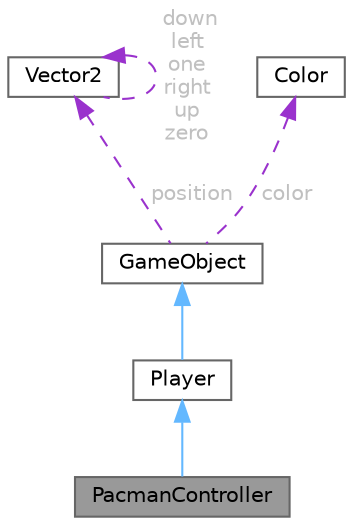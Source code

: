digraph "PacmanController"
{
 // LATEX_PDF_SIZE
  bgcolor="transparent";
  edge [fontname=Helvetica,fontsize=10,labelfontname=Helvetica,labelfontsize=10];
  node [fontname=Helvetica,fontsize=10,shape=box,height=0.2,width=0.4];
  Node1 [id="Node000001",label="PacmanController",height=0.2,width=0.4,color="gray40", fillcolor="grey60", style="filled", fontcolor="black",tooltip=" "];
  Node2 -> Node1 [id="edge6_Node000001_Node000002",dir="back",color="steelblue1",style="solid",tooltip=" "];
  Node2 [id="Node000002",label="Player",height=0.2,width=0.4,color="gray40", fillcolor="white", style="filled",URL="$class_player.html",tooltip=" "];
  Node3 -> Node2 [id="edge7_Node000002_Node000003",dir="back",color="steelblue1",style="solid",tooltip=" "];
  Node3 [id="Node000003",label="GameObject",height=0.2,width=0.4,color="gray40", fillcolor="white", style="filled",URL="$class_game_object.html",tooltip=" "];
  Node4 -> Node3 [id="edge8_Node000003_Node000004",dir="back",color="darkorchid3",style="dashed",tooltip=" ",label=" position",fontcolor="grey" ];
  Node4 [id="Node000004",label="Vector2",height=0.2,width=0.4,color="gray40", fillcolor="white", style="filled",URL="$class_vector2.html",tooltip=" "];
  Node4 -> Node4 [id="edge9_Node000004_Node000004",dir="back",color="darkorchid3",style="dashed",tooltip=" ",label=" down\nleft\none\nright\nup\nzero",fontcolor="grey" ];
  Node5 -> Node3 [id="edge10_Node000003_Node000005",dir="back",color="darkorchid3",style="dashed",tooltip=" ",label=" color",fontcolor="grey" ];
  Node5 [id="Node000005",label="Color",height=0.2,width=0.4,color="gray40", fillcolor="white", style="filled",URL="$struct_color.html",tooltip=" "];
}
